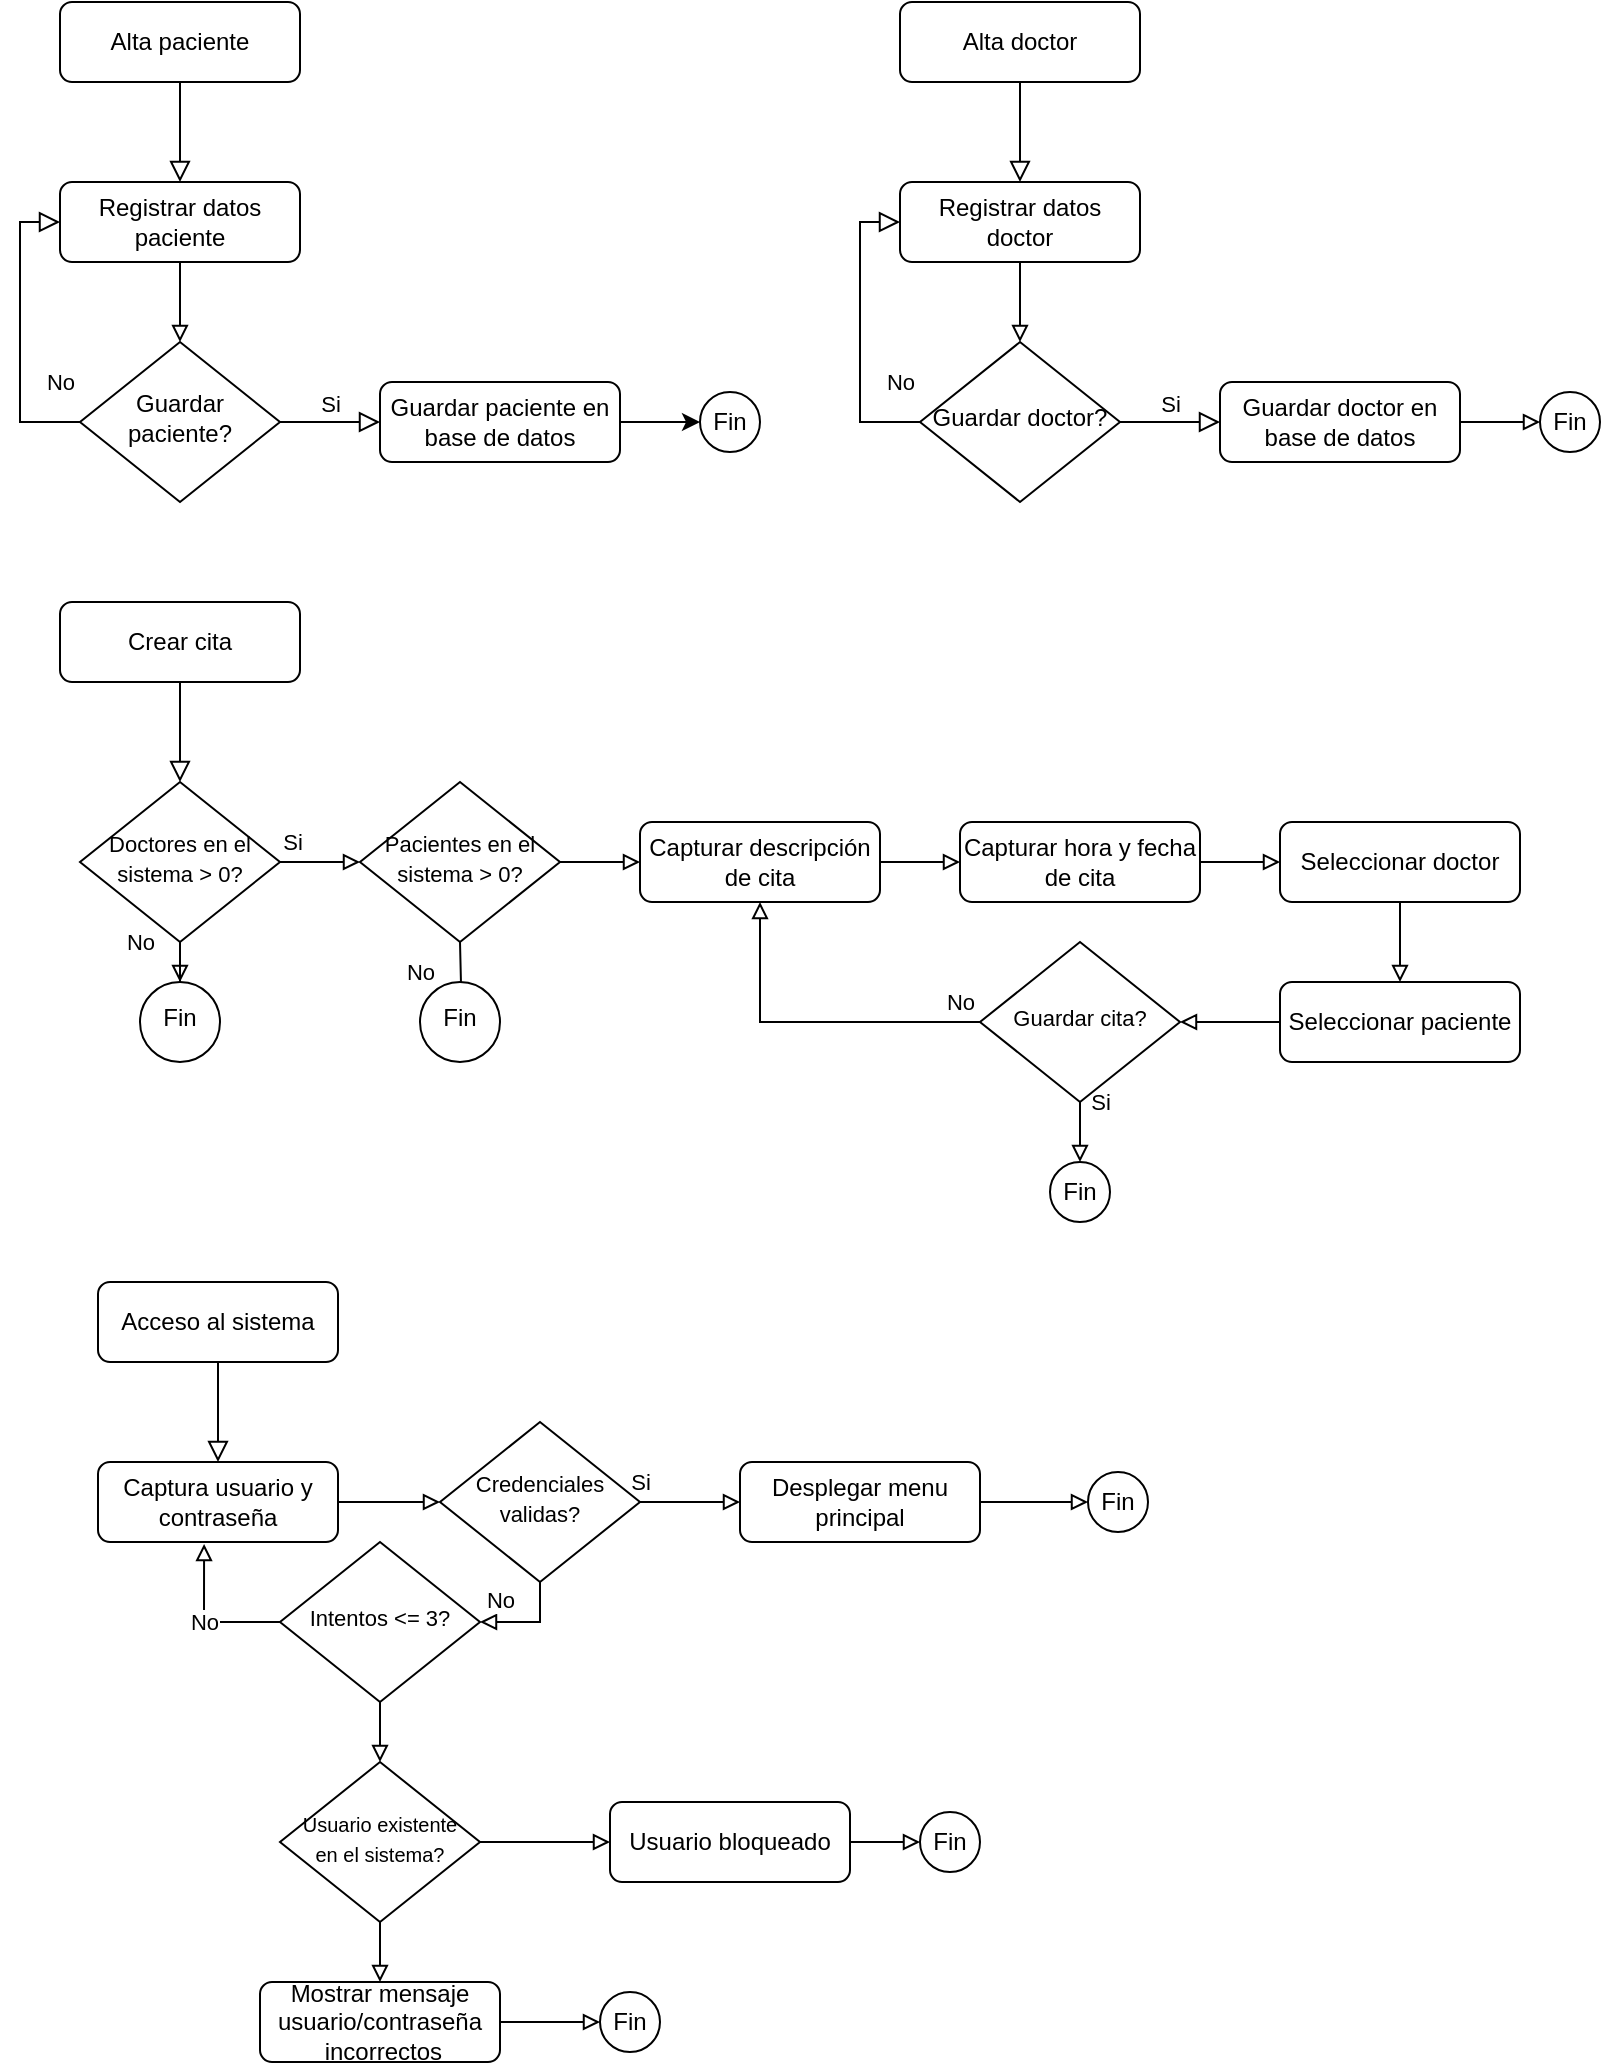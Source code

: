 <mxfile version="13.7.1" type="device"><diagram id="C5RBs43oDa-KdzZeNtuy" name="Page-1"><mxGraphModel dx="946" dy="569" grid="1" gridSize="10" guides="1" tooltips="1" connect="1" arrows="1" fold="1" page="1" pageScale="1" pageWidth="827" pageHeight="1169" math="0" shadow="0"><root><mxCell id="WIyWlLk6GJQsqaUBKTNV-0"/><mxCell id="WIyWlLk6GJQsqaUBKTNV-1" parent="WIyWlLk6GJQsqaUBKTNV-0"/><mxCell id="WIyWlLk6GJQsqaUBKTNV-2" value="" style="rounded=0;html=1;jettySize=auto;orthogonalLoop=1;fontSize=11;endArrow=block;endFill=0;endSize=8;strokeWidth=1;shadow=0;labelBackgroundColor=none;edgeStyle=orthogonalEdgeStyle;" parent="WIyWlLk6GJQsqaUBKTNV-1" source="WIyWlLk6GJQsqaUBKTNV-3" edge="1"><mxGeometry relative="1" as="geometry"><mxPoint x="90" y="110" as="targetPoint"/></mxGeometry></mxCell><mxCell id="WIyWlLk6GJQsqaUBKTNV-3" value="Alta paciente" style="rounded=1;whiteSpace=wrap;html=1;fontSize=12;glass=0;strokeWidth=1;shadow=0;" parent="WIyWlLk6GJQsqaUBKTNV-1" vertex="1"><mxGeometry x="30" y="20" width="120" height="40" as="geometry"/></mxCell><mxCell id="WA8MSVMsgvemixz1ADVp-1" value="" style="edgeStyle=orthogonalEdgeStyle;rounded=0;orthogonalLoop=1;jettySize=auto;html=1;endArrow=block;endFill=0;" edge="1" parent="WIyWlLk6GJQsqaUBKTNV-1" source="WIyWlLk6GJQsqaUBKTNV-7" target="WIyWlLk6GJQsqaUBKTNV-10"><mxGeometry relative="1" as="geometry"/></mxCell><mxCell id="WIyWlLk6GJQsqaUBKTNV-7" value="Registrar datos paciente" style="rounded=1;whiteSpace=wrap;html=1;fontSize=12;glass=0;strokeWidth=1;shadow=0;" parent="WIyWlLk6GJQsqaUBKTNV-1" vertex="1"><mxGeometry x="30" y="110" width="120" height="40" as="geometry"/></mxCell><mxCell id="WIyWlLk6GJQsqaUBKTNV-8" value="No" style="rounded=0;html=1;jettySize=auto;orthogonalLoop=1;fontSize=11;endArrow=block;endFill=0;endSize=8;strokeWidth=1;shadow=0;labelBackgroundColor=none;edgeStyle=orthogonalEdgeStyle;entryX=0;entryY=0.5;entryDx=0;entryDy=0;" parent="WIyWlLk6GJQsqaUBKTNV-1" source="WIyWlLk6GJQsqaUBKTNV-10" target="WIyWlLk6GJQsqaUBKTNV-7" edge="1"><mxGeometry x="-0.333" y="-20" relative="1" as="geometry"><mxPoint as="offset"/><mxPoint x="90" y="370" as="targetPoint"/><Array as="points"><mxPoint x="10" y="230"/><mxPoint x="10" y="130"/></Array></mxGeometry></mxCell><mxCell id="WIyWlLk6GJQsqaUBKTNV-9" value="Si" style="edgeStyle=orthogonalEdgeStyle;rounded=0;html=1;jettySize=auto;orthogonalLoop=1;fontSize=11;endArrow=block;endFill=0;endSize=8;strokeWidth=1;shadow=0;labelBackgroundColor=none;" parent="WIyWlLk6GJQsqaUBKTNV-1" source="WIyWlLk6GJQsqaUBKTNV-10" edge="1"><mxGeometry y="10" relative="1" as="geometry"><mxPoint as="offset"/><mxPoint x="190" y="230" as="targetPoint"/></mxGeometry></mxCell><mxCell id="WIyWlLk6GJQsqaUBKTNV-10" value="Guardar paciente?" style="rhombus;whiteSpace=wrap;html=1;shadow=0;fontFamily=Helvetica;fontSize=12;align=center;strokeWidth=1;spacing=6;spacingTop=-4;" parent="WIyWlLk6GJQsqaUBKTNV-1" vertex="1"><mxGeometry x="40" y="190" width="100" height="80" as="geometry"/></mxCell><mxCell id="WA8MSVMsgvemixz1ADVp-2" value="Fin" style="ellipse;whiteSpace=wrap;html=1;aspect=fixed;" vertex="1" parent="WIyWlLk6GJQsqaUBKTNV-1"><mxGeometry x="350" y="215" width="30" height="30" as="geometry"/></mxCell><mxCell id="WA8MSVMsgvemixz1ADVp-4" value="" style="edgeStyle=orthogonalEdgeStyle;rounded=0;orthogonalLoop=1;jettySize=auto;html=1;" edge="1" parent="WIyWlLk6GJQsqaUBKTNV-1" source="WA8MSVMsgvemixz1ADVp-3" target="WA8MSVMsgvemixz1ADVp-2"><mxGeometry relative="1" as="geometry"/></mxCell><mxCell id="WA8MSVMsgvemixz1ADVp-3" value="Guardar paciente en base de datos" style="rounded=1;whiteSpace=wrap;html=1;fontSize=12;glass=0;strokeWidth=1;shadow=0;" vertex="1" parent="WIyWlLk6GJQsqaUBKTNV-1"><mxGeometry x="190" y="210" width="120" height="40" as="geometry"/></mxCell><mxCell id="WA8MSVMsgvemixz1ADVp-5" value="" style="rounded=0;html=1;jettySize=auto;orthogonalLoop=1;fontSize=11;endArrow=block;endFill=0;endSize=8;strokeWidth=1;shadow=0;labelBackgroundColor=none;edgeStyle=orthogonalEdgeStyle;" edge="1" parent="WIyWlLk6GJQsqaUBKTNV-1" source="WA8MSVMsgvemixz1ADVp-6"><mxGeometry relative="1" as="geometry"><mxPoint x="510" y="110" as="targetPoint"/></mxGeometry></mxCell><mxCell id="WA8MSVMsgvemixz1ADVp-6" value="Alta doctor" style="rounded=1;whiteSpace=wrap;html=1;fontSize=12;glass=0;strokeWidth=1;shadow=0;" vertex="1" parent="WIyWlLk6GJQsqaUBKTNV-1"><mxGeometry x="450" y="20" width="120" height="40" as="geometry"/></mxCell><mxCell id="WA8MSVMsgvemixz1ADVp-7" value="" style="edgeStyle=orthogonalEdgeStyle;rounded=0;orthogonalLoop=1;jettySize=auto;html=1;endArrow=block;endFill=0;" edge="1" parent="WIyWlLk6GJQsqaUBKTNV-1" source="WA8MSVMsgvemixz1ADVp-8" target="WA8MSVMsgvemixz1ADVp-11"><mxGeometry relative="1" as="geometry"/></mxCell><mxCell id="WA8MSVMsgvemixz1ADVp-8" value="Registrar datos doctor" style="rounded=1;whiteSpace=wrap;html=1;fontSize=12;glass=0;strokeWidth=1;shadow=0;" vertex="1" parent="WIyWlLk6GJQsqaUBKTNV-1"><mxGeometry x="450" y="110" width="120" height="40" as="geometry"/></mxCell><mxCell id="WA8MSVMsgvemixz1ADVp-9" value="No" style="rounded=0;html=1;jettySize=auto;orthogonalLoop=1;fontSize=11;endArrow=block;endFill=0;endSize=8;strokeWidth=1;shadow=0;labelBackgroundColor=none;edgeStyle=orthogonalEdgeStyle;entryX=0;entryY=0.5;entryDx=0;entryDy=0;" edge="1" parent="WIyWlLk6GJQsqaUBKTNV-1" source="WA8MSVMsgvemixz1ADVp-11" target="WA8MSVMsgvemixz1ADVp-8"><mxGeometry x="-0.333" y="-20" relative="1" as="geometry"><mxPoint as="offset"/><mxPoint x="510" y="370" as="targetPoint"/><Array as="points"><mxPoint x="430" y="230"/><mxPoint x="430" y="130"/></Array></mxGeometry></mxCell><mxCell id="WA8MSVMsgvemixz1ADVp-10" value="Si" style="edgeStyle=orthogonalEdgeStyle;rounded=0;html=1;jettySize=auto;orthogonalLoop=1;fontSize=11;endArrow=block;endFill=0;endSize=8;strokeWidth=1;shadow=0;labelBackgroundColor=none;" edge="1" parent="WIyWlLk6GJQsqaUBKTNV-1" source="WA8MSVMsgvemixz1ADVp-11"><mxGeometry y="10" relative="1" as="geometry"><mxPoint as="offset"/><mxPoint x="610" y="230" as="targetPoint"/></mxGeometry></mxCell><mxCell id="WA8MSVMsgvemixz1ADVp-11" value="Guardar doctor?" style="rhombus;whiteSpace=wrap;html=1;shadow=0;fontFamily=Helvetica;fontSize=12;align=center;strokeWidth=1;spacing=6;spacingTop=-4;" vertex="1" parent="WIyWlLk6GJQsqaUBKTNV-1"><mxGeometry x="460" y="190" width="100" height="80" as="geometry"/></mxCell><mxCell id="WA8MSVMsgvemixz1ADVp-12" value="Fin" style="ellipse;whiteSpace=wrap;html=1;aspect=fixed;" vertex="1" parent="WIyWlLk6GJQsqaUBKTNV-1"><mxGeometry x="770" y="215" width="30" height="30" as="geometry"/></mxCell><mxCell id="WA8MSVMsgvemixz1ADVp-13" value="" style="edgeStyle=orthogonalEdgeStyle;rounded=0;orthogonalLoop=1;jettySize=auto;html=1;endArrow=block;endFill=0;" edge="1" parent="WIyWlLk6GJQsqaUBKTNV-1" source="WA8MSVMsgvemixz1ADVp-14" target="WA8MSVMsgvemixz1ADVp-12"><mxGeometry relative="1" as="geometry"/></mxCell><mxCell id="WA8MSVMsgvemixz1ADVp-14" value="Guardar doctor en base de datos" style="rounded=1;whiteSpace=wrap;html=1;fontSize=12;glass=0;strokeWidth=1;shadow=0;" vertex="1" parent="WIyWlLk6GJQsqaUBKTNV-1"><mxGeometry x="610" y="210" width="120" height="40" as="geometry"/></mxCell><mxCell id="WA8MSVMsgvemixz1ADVp-26" value="" style="rounded=0;html=1;jettySize=auto;orthogonalLoop=1;fontSize=11;endArrow=block;endFill=0;endSize=8;strokeWidth=1;shadow=0;labelBackgroundColor=none;edgeStyle=orthogonalEdgeStyle;" edge="1" parent="WIyWlLk6GJQsqaUBKTNV-1" source="WA8MSVMsgvemixz1ADVp-27"><mxGeometry relative="1" as="geometry"><mxPoint x="90" y="410" as="targetPoint"/></mxGeometry></mxCell><mxCell id="WA8MSVMsgvemixz1ADVp-27" value="Crear cita" style="rounded=1;whiteSpace=wrap;html=1;fontSize=12;glass=0;strokeWidth=1;shadow=0;" vertex="1" parent="WIyWlLk6GJQsqaUBKTNV-1"><mxGeometry x="30" y="320" width="120" height="40" as="geometry"/></mxCell><mxCell id="WA8MSVMsgvemixz1ADVp-38" value="Si&lt;br&gt;" style="edgeStyle=orthogonalEdgeStyle;rounded=0;orthogonalLoop=1;jettySize=auto;html=1;endArrow=block;endFill=0;" edge="1" parent="WIyWlLk6GJQsqaUBKTNV-1" source="WA8MSVMsgvemixz1ADVp-36"><mxGeometry x="-0.714" y="10" relative="1" as="geometry"><mxPoint x="180" y="450" as="targetPoint"/><mxPoint as="offset"/></mxGeometry></mxCell><mxCell id="WA8MSVMsgvemixz1ADVp-40" value="No&lt;br&gt;" style="edgeStyle=orthogonalEdgeStyle;rounded=0;orthogonalLoop=1;jettySize=auto;html=1;endArrow=block;endFill=0;" edge="1" parent="WIyWlLk6GJQsqaUBKTNV-1" source="WA8MSVMsgvemixz1ADVp-36" target="WA8MSVMsgvemixz1ADVp-39"><mxGeometry x="0.333" y="-20" relative="1" as="geometry"><mxPoint as="offset"/></mxGeometry></mxCell><mxCell id="WA8MSVMsgvemixz1ADVp-36" value="&lt;font style=&quot;font-size: 11px&quot;&gt;Doctores en el sistema &amp;gt; 0?&lt;/font&gt;" style="rhombus;whiteSpace=wrap;html=1;shadow=0;fontFamily=Helvetica;fontSize=12;align=center;strokeWidth=1;spacing=6;spacingTop=-4;" vertex="1" parent="WIyWlLk6GJQsqaUBKTNV-1"><mxGeometry x="40" y="410" width="100" height="80" as="geometry"/></mxCell><mxCell id="WA8MSVMsgvemixz1ADVp-39" value="Fin" style="ellipse;whiteSpace=wrap;html=1;shadow=0;strokeWidth=1;spacing=6;spacingTop=-4;" vertex="1" parent="WIyWlLk6GJQsqaUBKTNV-1"><mxGeometry x="70" y="510" width="40" height="40" as="geometry"/></mxCell><mxCell id="WA8MSVMsgvemixz1ADVp-45" value="" style="edgeStyle=orthogonalEdgeStyle;rounded=0;orthogonalLoop=1;jettySize=auto;html=1;endArrow=block;endFill=0;" edge="1" parent="WIyWlLk6GJQsqaUBKTNV-1" source="WA8MSVMsgvemixz1ADVp-41" target="WA8MSVMsgvemixz1ADVp-44"><mxGeometry relative="1" as="geometry"/></mxCell><mxCell id="WA8MSVMsgvemixz1ADVp-41" value="&lt;font style=&quot;font-size: 11px&quot;&gt;Pacientes en el sistema &amp;gt; 0?&lt;/font&gt;" style="rhombus;whiteSpace=wrap;html=1;shadow=0;fontFamily=Helvetica;fontSize=12;align=center;strokeWidth=1;spacing=6;spacingTop=-4;" vertex="1" parent="WIyWlLk6GJQsqaUBKTNV-1"><mxGeometry x="180" y="410" width="100" height="80" as="geometry"/></mxCell><mxCell id="WA8MSVMsgvemixz1ADVp-42" value="No&lt;br&gt;" style="edgeStyle=orthogonalEdgeStyle;rounded=0;orthogonalLoop=1;jettySize=auto;html=1;endArrow=block;endFill=0;" edge="1" parent="WIyWlLk6GJQsqaUBKTNV-1" target="WA8MSVMsgvemixz1ADVp-43"><mxGeometry x="0.333" y="-20" relative="1" as="geometry"><mxPoint x="230" y="490" as="sourcePoint"/><mxPoint as="offset"/></mxGeometry></mxCell><mxCell id="WA8MSVMsgvemixz1ADVp-43" value="Fin" style="ellipse;whiteSpace=wrap;html=1;shadow=0;strokeWidth=1;spacing=6;spacingTop=-4;" vertex="1" parent="WIyWlLk6GJQsqaUBKTNV-1"><mxGeometry x="210" y="510" width="40" height="40" as="geometry"/></mxCell><mxCell id="WA8MSVMsgvemixz1ADVp-51" value="" style="edgeStyle=orthogonalEdgeStyle;rounded=0;orthogonalLoop=1;jettySize=auto;html=1;endArrow=block;endFill=0;" edge="1" parent="WIyWlLk6GJQsqaUBKTNV-1" source="WA8MSVMsgvemixz1ADVp-44" target="WA8MSVMsgvemixz1ADVp-47"><mxGeometry relative="1" as="geometry"/></mxCell><mxCell id="WA8MSVMsgvemixz1ADVp-44" value="Capturar descripción de cita" style="rounded=1;whiteSpace=wrap;html=1;fontSize=12;glass=0;strokeWidth=1;shadow=0;" vertex="1" parent="WIyWlLk6GJQsqaUBKTNV-1"><mxGeometry x="320" y="430" width="120" height="40" as="geometry"/></mxCell><mxCell id="WA8MSVMsgvemixz1ADVp-52" value="" style="edgeStyle=orthogonalEdgeStyle;rounded=0;orthogonalLoop=1;jettySize=auto;html=1;endArrow=block;endFill=0;" edge="1" parent="WIyWlLk6GJQsqaUBKTNV-1" source="WA8MSVMsgvemixz1ADVp-47" target="WA8MSVMsgvemixz1ADVp-48"><mxGeometry relative="1" as="geometry"/></mxCell><mxCell id="WA8MSVMsgvemixz1ADVp-47" value="Capturar hora y fecha de cita" style="rounded=1;whiteSpace=wrap;html=1;fontSize=12;glass=0;strokeWidth=1;shadow=0;" vertex="1" parent="WIyWlLk6GJQsqaUBKTNV-1"><mxGeometry x="480" y="430" width="120" height="40" as="geometry"/></mxCell><mxCell id="WA8MSVMsgvemixz1ADVp-53" value="" style="edgeStyle=orthogonalEdgeStyle;rounded=0;orthogonalLoop=1;jettySize=auto;html=1;endArrow=block;endFill=0;" edge="1" parent="WIyWlLk6GJQsqaUBKTNV-1" source="WA8MSVMsgvemixz1ADVp-48" target="WA8MSVMsgvemixz1ADVp-49"><mxGeometry relative="1" as="geometry"/></mxCell><mxCell id="WA8MSVMsgvemixz1ADVp-48" value="Seleccionar doctor" style="rounded=1;whiteSpace=wrap;html=1;fontSize=12;glass=0;strokeWidth=1;shadow=0;" vertex="1" parent="WIyWlLk6GJQsqaUBKTNV-1"><mxGeometry x="640" y="430" width="120" height="40" as="geometry"/></mxCell><mxCell id="WA8MSVMsgvemixz1ADVp-58" value="" style="edgeStyle=orthogonalEdgeStyle;rounded=0;orthogonalLoop=1;jettySize=auto;html=1;endArrow=block;endFill=0;" edge="1" parent="WIyWlLk6GJQsqaUBKTNV-1" source="WA8MSVMsgvemixz1ADVp-49" target="WA8MSVMsgvemixz1ADVp-57"><mxGeometry relative="1" as="geometry"/></mxCell><mxCell id="WA8MSVMsgvemixz1ADVp-49" value="Seleccionar paciente" style="rounded=1;whiteSpace=wrap;html=1;fontSize=12;glass=0;strokeWidth=1;shadow=0;" vertex="1" parent="WIyWlLk6GJQsqaUBKTNV-1"><mxGeometry x="640" y="510" width="120" height="40" as="geometry"/></mxCell><mxCell id="WA8MSVMsgvemixz1ADVp-62" value="Si" style="edgeStyle=orthogonalEdgeStyle;rounded=0;orthogonalLoop=1;jettySize=auto;html=1;endArrow=block;endFill=0;" edge="1" parent="WIyWlLk6GJQsqaUBKTNV-1" source="WA8MSVMsgvemixz1ADVp-57" target="WA8MSVMsgvemixz1ADVp-61"><mxGeometry x="0.2" y="-14" relative="1" as="geometry"><mxPoint x="24" y="-10" as="offset"/></mxGeometry></mxCell><mxCell id="WA8MSVMsgvemixz1ADVp-64" value="No" style="edgeStyle=orthogonalEdgeStyle;rounded=0;orthogonalLoop=1;jettySize=auto;html=1;endArrow=block;endFill=0;entryX=0.5;entryY=1;entryDx=0;entryDy=0;" edge="1" parent="WIyWlLk6GJQsqaUBKTNV-1" source="WA8MSVMsgvemixz1ADVp-57" target="WA8MSVMsgvemixz1ADVp-44"><mxGeometry x="0.412" y="-100" relative="1" as="geometry"><mxPoint x="420" y="530" as="targetPoint"/><mxPoint as="offset"/></mxGeometry></mxCell><mxCell id="WA8MSVMsgvemixz1ADVp-57" value="&lt;font style=&quot;font-size: 11px&quot;&gt;Guardar cita?&lt;/font&gt;" style="rhombus;whiteSpace=wrap;html=1;shadow=0;fontFamily=Helvetica;fontSize=12;align=center;strokeWidth=1;spacing=6;spacingTop=-4;" vertex="1" parent="WIyWlLk6GJQsqaUBKTNV-1"><mxGeometry x="490" y="490" width="100" height="80" as="geometry"/></mxCell><mxCell id="WA8MSVMsgvemixz1ADVp-61" value="Fin" style="ellipse;whiteSpace=wrap;html=1;aspect=fixed;" vertex="1" parent="WIyWlLk6GJQsqaUBKTNV-1"><mxGeometry x="525" y="600" width="30" height="30" as="geometry"/></mxCell><mxCell id="WA8MSVMsgvemixz1ADVp-65" value="" style="rounded=0;html=1;jettySize=auto;orthogonalLoop=1;fontSize=11;endArrow=block;endFill=0;endSize=8;strokeWidth=1;shadow=0;labelBackgroundColor=none;edgeStyle=orthogonalEdgeStyle;" edge="1" parent="WIyWlLk6GJQsqaUBKTNV-1" source="WA8MSVMsgvemixz1ADVp-66"><mxGeometry relative="1" as="geometry"><mxPoint x="109" y="750" as="targetPoint"/></mxGeometry></mxCell><mxCell id="WA8MSVMsgvemixz1ADVp-66" value="Acceso al sistema" style="rounded=1;whiteSpace=wrap;html=1;fontSize=12;glass=0;strokeWidth=1;shadow=0;" vertex="1" parent="WIyWlLk6GJQsqaUBKTNV-1"><mxGeometry x="49" y="660" width="120" height="40" as="geometry"/></mxCell><mxCell id="WA8MSVMsgvemixz1ADVp-88" value="" style="edgeStyle=orthogonalEdgeStyle;rounded=0;orthogonalLoop=1;jettySize=auto;html=1;endArrow=block;endFill=0;" edge="1" parent="WIyWlLk6GJQsqaUBKTNV-1" source="WA8MSVMsgvemixz1ADVp-76" target="WA8MSVMsgvemixz1ADVp-87"><mxGeometry relative="1" as="geometry"/></mxCell><mxCell id="WA8MSVMsgvemixz1ADVp-76" value="Captura usuario y contraseña" style="rounded=1;whiteSpace=wrap;html=1;fontSize=12;glass=0;strokeWidth=1;shadow=0;" vertex="1" parent="WIyWlLk6GJQsqaUBKTNV-1"><mxGeometry x="49" y="750" width="120" height="40" as="geometry"/></mxCell><mxCell id="WA8MSVMsgvemixz1ADVp-86" value="Fin" style="ellipse;whiteSpace=wrap;html=1;aspect=fixed;" vertex="1" parent="WIyWlLk6GJQsqaUBKTNV-1"><mxGeometry x="544" y="755" width="30" height="30" as="geometry"/></mxCell><mxCell id="WA8MSVMsgvemixz1ADVp-90" value="Si" style="edgeStyle=orthogonalEdgeStyle;rounded=0;orthogonalLoop=1;jettySize=auto;html=1;endArrow=block;endFill=0;" edge="1" parent="WIyWlLk6GJQsqaUBKTNV-1" source="WA8MSVMsgvemixz1ADVp-87" target="WA8MSVMsgvemixz1ADVp-89"><mxGeometry x="-1" y="10" relative="1" as="geometry"><mxPoint as="offset"/></mxGeometry></mxCell><mxCell id="WA8MSVMsgvemixz1ADVp-95" value="No" style="edgeStyle=orthogonalEdgeStyle;rounded=0;orthogonalLoop=1;jettySize=auto;html=1;endArrow=block;endFill=0;entryX=1;entryY=0.5;entryDx=0;entryDy=0;" edge="1" parent="WIyWlLk6GJQsqaUBKTNV-1" source="WA8MSVMsgvemixz1ADVp-87" target="WA8MSVMsgvemixz1ADVp-96"><mxGeometry x="-0.638" y="-20" relative="1" as="geometry"><mxPoint x="270" y="900" as="targetPoint"/><Array as="points"><mxPoint x="270" y="830"/></Array><mxPoint as="offset"/></mxGeometry></mxCell><mxCell id="WA8MSVMsgvemixz1ADVp-87" value="&lt;span style=&quot;font-size: 11px&quot;&gt;Credenciales validas?&lt;/span&gt;" style="rhombus;whiteSpace=wrap;html=1;shadow=0;fontFamily=Helvetica;fontSize=12;align=center;strokeWidth=1;spacing=6;spacingTop=-4;" vertex="1" parent="WIyWlLk6GJQsqaUBKTNV-1"><mxGeometry x="220" y="730" width="100" height="80" as="geometry"/></mxCell><mxCell id="WA8MSVMsgvemixz1ADVp-93" value="" style="edgeStyle=orthogonalEdgeStyle;rounded=0;orthogonalLoop=1;jettySize=auto;html=1;endArrow=block;endFill=0;" edge="1" parent="WIyWlLk6GJQsqaUBKTNV-1" source="WA8MSVMsgvemixz1ADVp-89" target="WA8MSVMsgvemixz1ADVp-86"><mxGeometry relative="1" as="geometry"/></mxCell><mxCell id="WA8MSVMsgvemixz1ADVp-89" value="Desplegar menu principal" style="rounded=1;whiteSpace=wrap;html=1;fontSize=12;glass=0;strokeWidth=1;shadow=0;" vertex="1" parent="WIyWlLk6GJQsqaUBKTNV-1"><mxGeometry x="370" y="750" width="120" height="40" as="geometry"/></mxCell><mxCell id="WA8MSVMsgvemixz1ADVp-98" value="No" style="edgeStyle=orthogonalEdgeStyle;rounded=0;orthogonalLoop=1;jettySize=auto;html=1;endArrow=block;endFill=0;entryX=0.442;entryY=1.025;entryDx=0;entryDy=0;entryPerimeter=0;" edge="1" parent="WIyWlLk6GJQsqaUBKTNV-1" source="WA8MSVMsgvemixz1ADVp-96" target="WA8MSVMsgvemixz1ADVp-76"><mxGeometry relative="1" as="geometry"><mxPoint x="70" y="830" as="targetPoint"/><Array as="points"><mxPoint x="102" y="830"/></Array></mxGeometry></mxCell><mxCell id="WA8MSVMsgvemixz1ADVp-102" value="" style="edgeStyle=orthogonalEdgeStyle;rounded=0;orthogonalLoop=1;jettySize=auto;html=1;endArrow=block;endFill=0;" edge="1" parent="WIyWlLk6GJQsqaUBKTNV-1" source="WA8MSVMsgvemixz1ADVp-96"><mxGeometry relative="1" as="geometry"><mxPoint x="190" y="900" as="targetPoint"/></mxGeometry></mxCell><mxCell id="WA8MSVMsgvemixz1ADVp-96" value="&lt;span style=&quot;font-size: 11px&quot;&gt;Intentos &amp;lt;= 3?&lt;/span&gt;" style="rhombus;whiteSpace=wrap;html=1;shadow=0;fontFamily=Helvetica;fontSize=12;align=center;strokeWidth=1;spacing=6;spacingTop=-4;" vertex="1" parent="WIyWlLk6GJQsqaUBKTNV-1"><mxGeometry x="140" y="790" width="100" height="80" as="geometry"/></mxCell><mxCell id="WA8MSVMsgvemixz1ADVp-107" value="" style="edgeStyle=orthogonalEdgeStyle;rounded=0;orthogonalLoop=1;jettySize=auto;html=1;endArrow=block;endFill=0;" edge="1" parent="WIyWlLk6GJQsqaUBKTNV-1" source="WA8MSVMsgvemixz1ADVp-103" target="WA8MSVMsgvemixz1ADVp-106"><mxGeometry relative="1" as="geometry"/></mxCell><mxCell id="WA8MSVMsgvemixz1ADVp-113" value="" style="edgeStyle=orthogonalEdgeStyle;rounded=0;orthogonalLoop=1;jettySize=auto;html=1;endArrow=block;endFill=0;" edge="1" parent="WIyWlLk6GJQsqaUBKTNV-1" source="WA8MSVMsgvemixz1ADVp-103" target="WA8MSVMsgvemixz1ADVp-112"><mxGeometry relative="1" as="geometry"/></mxCell><mxCell id="WA8MSVMsgvemixz1ADVp-103" value="&lt;font style=&quot;font-size: 10px&quot;&gt;Usuario existente en el sistema?&lt;/font&gt;" style="rhombus;whiteSpace=wrap;html=1;shadow=0;fontFamily=Helvetica;fontSize=12;align=center;strokeWidth=1;spacing=6;spacingTop=-4;" vertex="1" parent="WIyWlLk6GJQsqaUBKTNV-1"><mxGeometry x="140" y="900" width="100" height="80" as="geometry"/></mxCell><mxCell id="WA8MSVMsgvemixz1ADVp-111" value="" style="edgeStyle=orthogonalEdgeStyle;rounded=0;orthogonalLoop=1;jettySize=auto;html=1;endArrow=block;endFill=0;" edge="1" parent="WIyWlLk6GJQsqaUBKTNV-1" source="WA8MSVMsgvemixz1ADVp-106" target="WA8MSVMsgvemixz1ADVp-110"><mxGeometry relative="1" as="geometry"/></mxCell><mxCell id="WA8MSVMsgvemixz1ADVp-106" value="Usuario bloqueado" style="rounded=1;whiteSpace=wrap;html=1;fontSize=12;glass=0;strokeWidth=1;shadow=0;" vertex="1" parent="WIyWlLk6GJQsqaUBKTNV-1"><mxGeometry x="305" y="920" width="120" height="40" as="geometry"/></mxCell><mxCell id="WA8MSVMsgvemixz1ADVp-110" value="Fin" style="ellipse;whiteSpace=wrap;html=1;aspect=fixed;" vertex="1" parent="WIyWlLk6GJQsqaUBKTNV-1"><mxGeometry x="460" y="925" width="30" height="30" as="geometry"/></mxCell><mxCell id="WA8MSVMsgvemixz1ADVp-115" value="" style="edgeStyle=orthogonalEdgeStyle;rounded=0;orthogonalLoop=1;jettySize=auto;html=1;endArrow=block;endFill=0;" edge="1" parent="WIyWlLk6GJQsqaUBKTNV-1" source="WA8MSVMsgvemixz1ADVp-112" target="WA8MSVMsgvemixz1ADVp-114"><mxGeometry relative="1" as="geometry"/></mxCell><mxCell id="WA8MSVMsgvemixz1ADVp-112" value="Mostrar mensaje usuario/contraseña&lt;br&gt;&amp;nbsp;incorrectos" style="rounded=1;whiteSpace=wrap;html=1;fontSize=12;glass=0;strokeWidth=1;shadow=0;" vertex="1" parent="WIyWlLk6GJQsqaUBKTNV-1"><mxGeometry x="130" y="1010" width="120" height="40" as="geometry"/></mxCell><mxCell id="WA8MSVMsgvemixz1ADVp-114" value="Fin" style="ellipse;whiteSpace=wrap;html=1;aspect=fixed;" vertex="1" parent="WIyWlLk6GJQsqaUBKTNV-1"><mxGeometry x="300" y="1015" width="30" height="30" as="geometry"/></mxCell></root></mxGraphModel></diagram></mxfile>